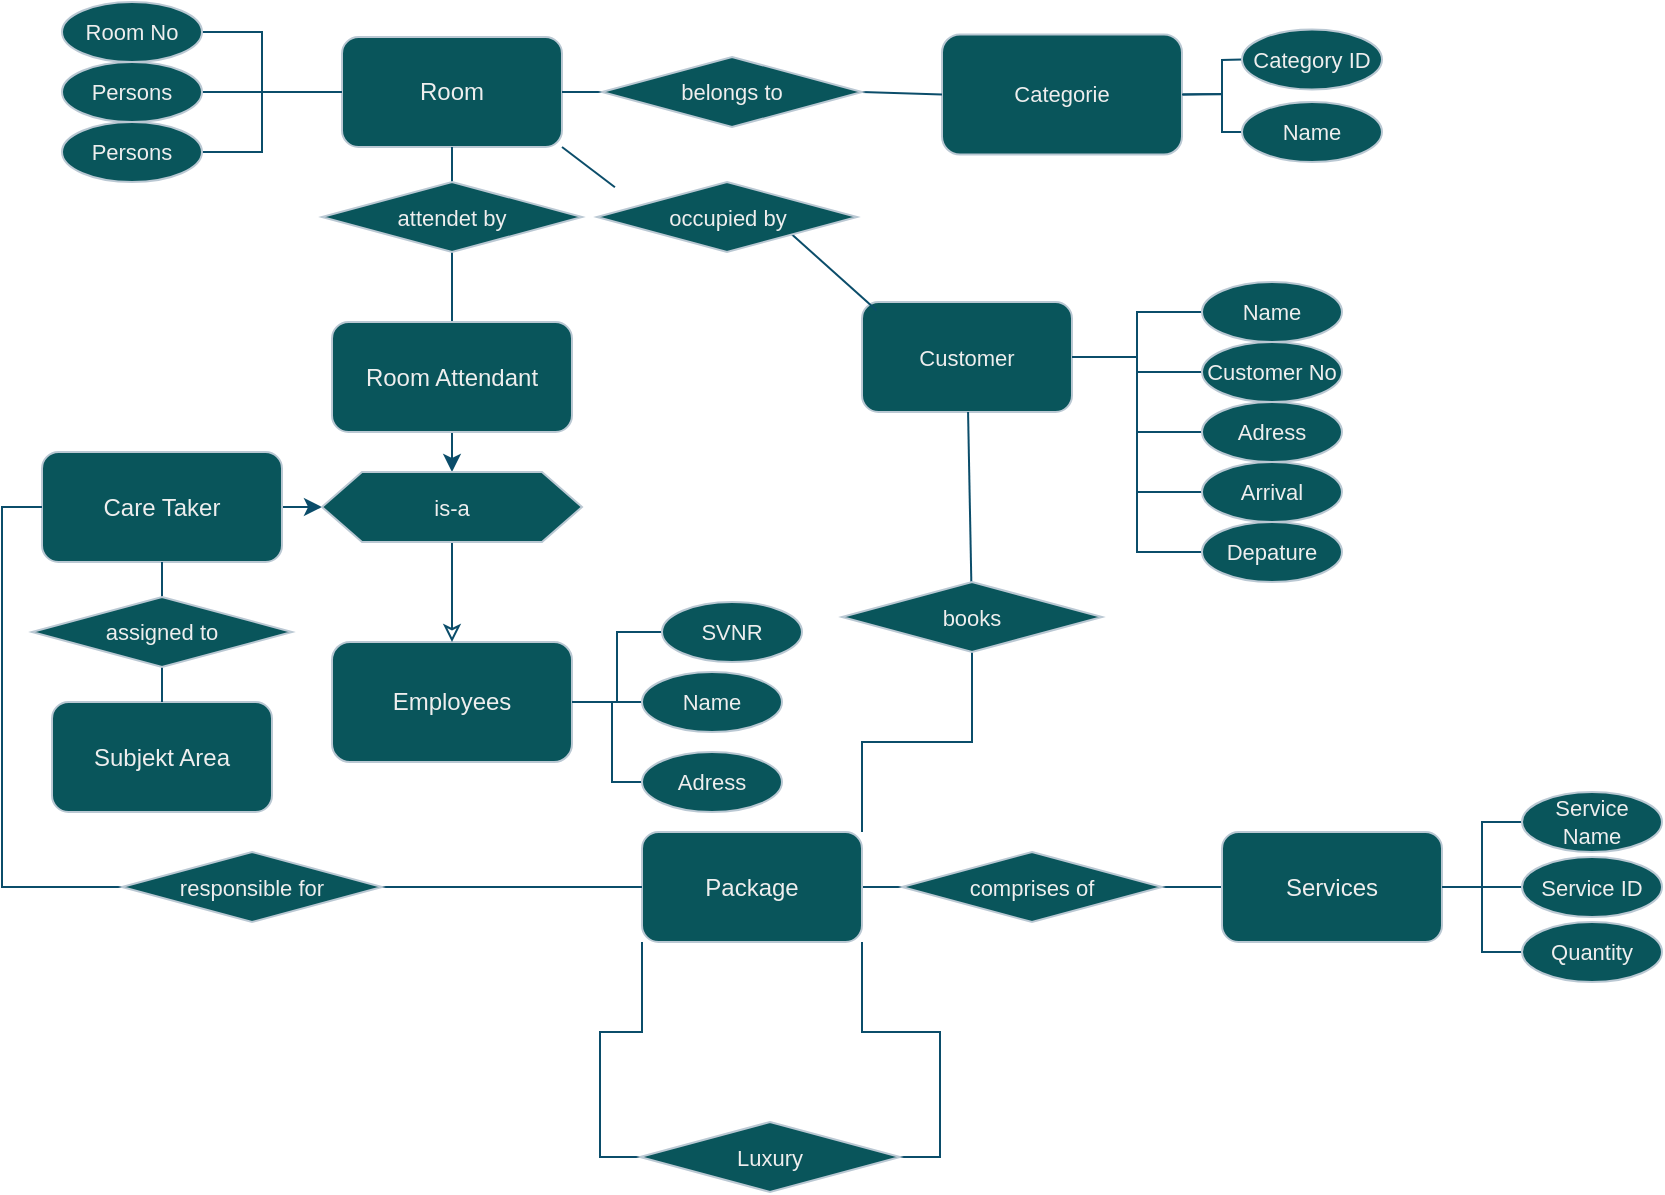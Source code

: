 <mxfile version="26.2.2">
  <diagram id="C5RBs43oDa-KdzZeNtuy" name="Page-1">
    <mxGraphModel dx="985" dy="588" grid="1" gridSize="10" guides="1" tooltips="1" connect="1" arrows="1" fold="1" page="1" pageScale="1" pageWidth="827" pageHeight="1169" math="0" shadow="0">
      <root>
        <mxCell id="WIyWlLk6GJQsqaUBKTNV-0" />
        <mxCell id="WIyWlLk6GJQsqaUBKTNV-1" parent="WIyWlLk6GJQsqaUBKTNV-0" />
        <mxCell id="YpUnebKYGkCneQpCsx4X-12" style="edgeStyle=none;shape=connector;rounded=0;orthogonalLoop=1;jettySize=auto;html=1;exitX=0;exitY=0.5;exitDx=0;exitDy=0;entryX=1;entryY=0.5;entryDx=0;entryDy=0;strokeColor=#0B4D6A;align=center;verticalAlign=middle;fontFamily=Helvetica;fontSize=11;fontColor=default;labelBackgroundColor=none;endArrow=none;" edge="1" parent="WIyWlLk6GJQsqaUBKTNV-1" source="WIyWlLk6GJQsqaUBKTNV-3" target="YpUnebKYGkCneQpCsx4X-11">
          <mxGeometry relative="1" as="geometry">
            <Array as="points">
              <mxPoint x="160" y="115" />
              <mxPoint x="160" y="145" />
            </Array>
          </mxGeometry>
        </mxCell>
        <mxCell id="YpUnebKYGkCneQpCsx4X-32" value="" style="edgeStyle=none;shape=connector;rounded=0;orthogonalLoop=1;jettySize=auto;html=1;strokeColor=#0B4D6A;align=center;verticalAlign=middle;fontFamily=Helvetica;fontSize=11;fontColor=default;labelBackgroundColor=none;endArrow=none;" edge="1" parent="WIyWlLk6GJQsqaUBKTNV-1" source="YpUnebKYGkCneQpCsx4X-33" target="YpUnebKYGkCneQpCsx4X-28">
          <mxGeometry relative="1" as="geometry" />
        </mxCell>
        <mxCell id="WIyWlLk6GJQsqaUBKTNV-3" value="Room" style="rounded=1;whiteSpace=wrap;html=1;fontSize=12;glass=0;strokeWidth=1;shadow=0;labelBackgroundColor=none;fillColor=#09555B;strokeColor=#BAC8D3;fontColor=#EEEEEE;" parent="WIyWlLk6GJQsqaUBKTNV-1" vertex="1">
          <mxGeometry x="200" y="87.5" width="110" height="55" as="geometry" />
        </mxCell>
        <mxCell id="YpUnebKYGkCneQpCsx4X-30" style="edgeStyle=none;shape=connector;rounded=0;orthogonalLoop=1;jettySize=auto;html=1;exitX=0.5;exitY=0;exitDx=0;exitDy=0;entryX=0.5;entryY=1;entryDx=0;entryDy=0;strokeColor=#0B4D6A;align=center;verticalAlign=middle;fontFamily=Helvetica;fontSize=11;fontColor=default;labelBackgroundColor=none;endArrow=none;endFill=1;startArrow=classic;startFill=1;" edge="1" parent="WIyWlLk6GJQsqaUBKTNV-1" source="YpUnebKYGkCneQpCsx4X-36" target="YpUnebKYGkCneQpCsx4X-28">
          <mxGeometry relative="1" as="geometry" />
        </mxCell>
        <mxCell id="YpUnebKYGkCneQpCsx4X-51" value="" style="edgeStyle=orthogonalEdgeStyle;shape=connector;rounded=0;orthogonalLoop=1;jettySize=auto;html=1;strokeColor=#0B4D6A;align=center;verticalAlign=middle;fontFamily=Helvetica;fontSize=11;fontColor=default;labelBackgroundColor=default;startFill=0;endArrow=none;" edge="1" parent="WIyWlLk6GJQsqaUBKTNV-1" source="WIyWlLk6GJQsqaUBKTNV-7" target="YpUnebKYGkCneQpCsx4X-50">
          <mxGeometry relative="1" as="geometry" />
        </mxCell>
        <mxCell id="WIyWlLk6GJQsqaUBKTNV-7" value="Employees" style="rounded=1;whiteSpace=wrap;html=1;fontSize=12;glass=0;strokeWidth=1;shadow=0;labelBackgroundColor=none;fillColor=#09555B;strokeColor=#BAC8D3;fontColor=#EEEEEE;" parent="WIyWlLk6GJQsqaUBKTNV-1" vertex="1">
          <mxGeometry x="195" y="390" width="120" height="60" as="geometry" />
        </mxCell>
        <mxCell id="YpUnebKYGkCneQpCsx4X-59" value="" style="edgeStyle=orthogonalEdgeStyle;shape=connector;rounded=0;orthogonalLoop=1;jettySize=auto;html=1;strokeColor=#0B4D6A;align=center;verticalAlign=middle;fontFamily=Helvetica;fontSize=11;fontColor=default;labelBackgroundColor=default;startFill=0;endArrow=none;" edge="1" parent="WIyWlLk6GJQsqaUBKTNV-1" source="YpUnebKYGkCneQpCsx4X-3" target="YpUnebKYGkCneQpCsx4X-56">
          <mxGeometry relative="1" as="geometry" />
        </mxCell>
        <mxCell id="YpUnebKYGkCneQpCsx4X-3" value="Customer" style="rounded=1;whiteSpace=wrap;html=1;fontFamily=Helvetica;fontSize=11;fontColor=#EEEEEE;labelBackgroundColor=none;fillColor=#09555B;strokeColor=#BAC8D3;" vertex="1" parent="WIyWlLk6GJQsqaUBKTNV-1">
          <mxGeometry x="460" y="220" width="105" height="55" as="geometry" />
        </mxCell>
        <mxCell id="YpUnebKYGkCneQpCsx4X-43" value="" style="edgeStyle=none;shape=connector;rounded=0;orthogonalLoop=1;jettySize=auto;html=1;strokeColor=#0B4D6A;align=center;verticalAlign=middle;fontFamily=Helvetica;fontSize=11;fontColor=default;labelBackgroundColor=none;endArrow=none;" edge="1" parent="WIyWlLk6GJQsqaUBKTNV-1" source="YpUnebKYGkCneQpCsx4X-44" target="YpUnebKYGkCneQpCsx4X-3">
          <mxGeometry relative="1" as="geometry" />
        </mxCell>
        <mxCell id="YpUnebKYGkCneQpCsx4X-47" style="edgeStyle=orthogonalEdgeStyle;rounded=0;orthogonalLoop=1;jettySize=auto;html=1;exitX=0;exitY=1;exitDx=0;exitDy=0;entryX=0;entryY=0.5;entryDx=0;entryDy=0;strokeColor=#0B4D6A;endArrow=none;startFill=0;" edge="1" parent="WIyWlLk6GJQsqaUBKTNV-1" source="YpUnebKYGkCneQpCsx4X-6" target="YpUnebKYGkCneQpCsx4X-46">
          <mxGeometry relative="1" as="geometry" />
        </mxCell>
        <mxCell id="YpUnebKYGkCneQpCsx4X-66" value="" style="edgeStyle=orthogonalEdgeStyle;shape=connector;rounded=0;orthogonalLoop=1;jettySize=auto;html=1;strokeColor=#0B4D6A;align=center;verticalAlign=middle;fontFamily=Helvetica;fontSize=11;fontColor=default;labelBackgroundColor=default;startFill=0;endArrow=none;" edge="1" parent="WIyWlLk6GJQsqaUBKTNV-1" source="YpUnebKYGkCneQpCsx4X-6" target="YpUnebKYGkCneQpCsx4X-65">
          <mxGeometry relative="1" as="geometry" />
        </mxCell>
        <mxCell id="YpUnebKYGkCneQpCsx4X-6" value="Package" style="rounded=1;whiteSpace=wrap;html=1;fontSize=12;glass=0;strokeWidth=1;shadow=0;labelBackgroundColor=none;fillColor=#09555B;strokeColor=#BAC8D3;fontColor=#EEEEEE;" vertex="1" parent="WIyWlLk6GJQsqaUBKTNV-1">
          <mxGeometry x="350" y="485" width="110" height="55" as="geometry" />
        </mxCell>
        <mxCell id="YpUnebKYGkCneQpCsx4X-8" style="edgeStyle=none;shape=connector;rounded=0;orthogonalLoop=1;jettySize=auto;html=1;exitX=1;exitY=0.5;exitDx=0;exitDy=0;entryX=0;entryY=0.5;entryDx=0;entryDy=0;strokeColor=#0B4D6A;align=center;verticalAlign=middle;fontFamily=Helvetica;fontSize=11;fontColor=default;labelBackgroundColor=none;endArrow=none;" edge="1" parent="WIyWlLk6GJQsqaUBKTNV-1" source="YpUnebKYGkCneQpCsx4X-7" target="WIyWlLk6GJQsqaUBKTNV-3">
          <mxGeometry relative="1" as="geometry">
            <Array as="points">
              <mxPoint x="160" y="85" />
              <mxPoint x="160" y="115" />
            </Array>
          </mxGeometry>
        </mxCell>
        <mxCell id="YpUnebKYGkCneQpCsx4X-7" value="Room No" style="ellipse;whiteSpace=wrap;html=1;fontFamily=Helvetica;fontSize=11;fontColor=#EEEEEE;labelBackgroundColor=none;fillColor=#09555B;strokeColor=#BAC8D3;" vertex="1" parent="WIyWlLk6GJQsqaUBKTNV-1">
          <mxGeometry x="60" y="70" width="70" height="30" as="geometry" />
        </mxCell>
        <mxCell id="YpUnebKYGkCneQpCsx4X-10" style="edgeStyle=none;shape=connector;rounded=0;orthogonalLoop=1;jettySize=auto;html=1;exitX=1;exitY=0.5;exitDx=0;exitDy=0;entryX=0;entryY=0.5;entryDx=0;entryDy=0;strokeColor=#0B4D6A;align=center;verticalAlign=middle;fontFamily=Helvetica;fontSize=11;fontColor=default;labelBackgroundColor=none;endArrow=none;" edge="1" parent="WIyWlLk6GJQsqaUBKTNV-1" source="YpUnebKYGkCneQpCsx4X-9" target="WIyWlLk6GJQsqaUBKTNV-3">
          <mxGeometry relative="1" as="geometry" />
        </mxCell>
        <mxCell id="YpUnebKYGkCneQpCsx4X-9" value="Persons" style="ellipse;whiteSpace=wrap;html=1;fontFamily=Helvetica;fontSize=11;fontColor=#EEEEEE;labelBackgroundColor=none;fillColor=#09555B;strokeColor=#BAC8D3;" vertex="1" parent="WIyWlLk6GJQsqaUBKTNV-1">
          <mxGeometry x="60" y="100" width="70" height="30" as="geometry" />
        </mxCell>
        <mxCell id="YpUnebKYGkCneQpCsx4X-11" value="Persons" style="ellipse;whiteSpace=wrap;html=1;fontFamily=Helvetica;fontSize=11;fontColor=#EEEEEE;labelBackgroundColor=none;fillColor=#09555B;strokeColor=#BAC8D3;" vertex="1" parent="WIyWlLk6GJQsqaUBKTNV-1">
          <mxGeometry x="60" y="130" width="70" height="30" as="geometry" />
        </mxCell>
        <mxCell id="YpUnebKYGkCneQpCsx4X-19" style="edgeStyle=none;shape=connector;rounded=0;orthogonalLoop=1;jettySize=auto;html=1;entryX=0;entryY=0.5;entryDx=0;entryDy=0;strokeColor=#0B4D6A;align=center;verticalAlign=middle;fontFamily=Helvetica;fontSize=11;fontColor=default;labelBackgroundColor=none;endArrow=none;exitX=1;exitY=0.5;exitDx=0;exitDy=0;" edge="1" parent="WIyWlLk6GJQsqaUBKTNV-1" source="YpUnebKYGkCneQpCsx4X-15" target="YpUnebKYGkCneQpCsx4X-16">
          <mxGeometry relative="1" as="geometry">
            <mxPoint x="530" y="121.25" as="sourcePoint" />
            <Array as="points">
              <mxPoint x="640" y="116" />
              <mxPoint x="640" y="99" />
            </Array>
          </mxGeometry>
        </mxCell>
        <mxCell id="YpUnebKYGkCneQpCsx4X-15" value="Categorie" style="rounded=1;whiteSpace=wrap;html=1;fontFamily=Helvetica;fontSize=11;fontColor=#EEEEEE;labelBackgroundColor=none;fillColor=#09555B;strokeColor=#BAC8D3;" vertex="1" parent="WIyWlLk6GJQsqaUBKTNV-1">
          <mxGeometry x="500" y="86.25" width="120" height="60" as="geometry" />
        </mxCell>
        <mxCell id="YpUnebKYGkCneQpCsx4X-16" value="Category ID" style="ellipse;whiteSpace=wrap;html=1;fontFamily=Helvetica;fontSize=11;fontColor=#EEEEEE;labelBackgroundColor=none;fillColor=#09555B;strokeColor=#BAC8D3;" vertex="1" parent="WIyWlLk6GJQsqaUBKTNV-1">
          <mxGeometry x="650" y="83.75" width="70" height="30" as="geometry" />
        </mxCell>
        <mxCell id="YpUnebKYGkCneQpCsx4X-20" style="edgeStyle=none;shape=connector;rounded=0;orthogonalLoop=1;jettySize=auto;html=1;exitX=0;exitY=0.5;exitDx=0;exitDy=0;entryX=1;entryY=0.5;entryDx=0;entryDy=0;strokeColor=#0B4D6A;align=center;verticalAlign=middle;fontFamily=Helvetica;fontSize=11;fontColor=default;labelBackgroundColor=none;endArrow=none;" edge="1" parent="WIyWlLk6GJQsqaUBKTNV-1" source="YpUnebKYGkCneQpCsx4X-17" target="YpUnebKYGkCneQpCsx4X-15">
          <mxGeometry relative="1" as="geometry">
            <Array as="points">
              <mxPoint x="640" y="135" />
              <mxPoint x="640" y="116" />
            </Array>
          </mxGeometry>
        </mxCell>
        <mxCell id="YpUnebKYGkCneQpCsx4X-17" value="Name" style="ellipse;whiteSpace=wrap;html=1;fontFamily=Helvetica;fontSize=11;fontColor=#EEEEEE;labelBackgroundColor=none;fillColor=#09555B;strokeColor=#BAC8D3;" vertex="1" parent="WIyWlLk6GJQsqaUBKTNV-1">
          <mxGeometry x="650" y="120" width="70" height="30" as="geometry" />
        </mxCell>
        <mxCell id="YpUnebKYGkCneQpCsx4X-22" style="edgeStyle=none;shape=connector;rounded=0;orthogonalLoop=1;jettySize=auto;html=1;exitX=0;exitY=0.5;exitDx=0;exitDy=0;entryX=1;entryY=0.5;entryDx=0;entryDy=0;strokeColor=#0B4D6A;align=center;verticalAlign=middle;fontFamily=Helvetica;fontSize=11;fontColor=default;labelBackgroundColor=none;endArrow=none;" edge="1" parent="WIyWlLk6GJQsqaUBKTNV-1" source="YpUnebKYGkCneQpCsx4X-21" target="WIyWlLk6GJQsqaUBKTNV-3">
          <mxGeometry relative="1" as="geometry" />
        </mxCell>
        <mxCell id="YpUnebKYGkCneQpCsx4X-23" style="edgeStyle=none;shape=connector;rounded=0;orthogonalLoop=1;jettySize=auto;html=1;exitX=1;exitY=0.5;exitDx=0;exitDy=0;entryX=0;entryY=0.5;entryDx=0;entryDy=0;strokeColor=#0B4D6A;align=center;verticalAlign=middle;fontFamily=Helvetica;fontSize=11;fontColor=default;labelBackgroundColor=none;endArrow=none;" edge="1" parent="WIyWlLk6GJQsqaUBKTNV-1" source="YpUnebKYGkCneQpCsx4X-21" target="YpUnebKYGkCneQpCsx4X-15">
          <mxGeometry relative="1" as="geometry" />
        </mxCell>
        <mxCell id="YpUnebKYGkCneQpCsx4X-21" value="belongs to" style="rhombus;whiteSpace=wrap;html=1;fontFamily=Helvetica;fontSize=11;fontColor=#EEEEEE;labelBackgroundColor=none;fillColor=#09555B;strokeColor=#BAC8D3;" vertex="1" parent="WIyWlLk6GJQsqaUBKTNV-1">
          <mxGeometry x="330" y="97.5" width="130" height="35" as="geometry" />
        </mxCell>
        <mxCell id="YpUnebKYGkCneQpCsx4X-53" value="" style="edgeStyle=orthogonalEdgeStyle;shape=connector;rounded=0;orthogonalLoop=1;jettySize=auto;html=1;strokeColor=#0B4D6A;align=center;verticalAlign=middle;fontFamily=Helvetica;fontSize=11;fontColor=default;labelBackgroundColor=default;startFill=0;endArrow=none;" edge="1" parent="WIyWlLk6GJQsqaUBKTNV-1" source="YpUnebKYGkCneQpCsx4X-24" target="WIyWlLk6GJQsqaUBKTNV-7">
          <mxGeometry relative="1" as="geometry" />
        </mxCell>
        <mxCell id="YpUnebKYGkCneQpCsx4X-24" value="SVNR" style="ellipse;whiteSpace=wrap;html=1;fontFamily=Helvetica;fontSize=11;fontColor=#EEEEEE;labelBackgroundColor=none;fillColor=#09555B;strokeColor=#BAC8D3;" vertex="1" parent="WIyWlLk6GJQsqaUBKTNV-1">
          <mxGeometry x="360" y="370" width="70" height="30" as="geometry" />
        </mxCell>
        <mxCell id="YpUnebKYGkCneQpCsx4X-27" value="Subjekt Area" style="rounded=1;whiteSpace=wrap;html=1;fontSize=12;glass=0;strokeWidth=1;shadow=0;labelBackgroundColor=none;fillColor=#09555B;strokeColor=#BAC8D3;fontColor=#EEEEEE;" vertex="1" parent="WIyWlLk6GJQsqaUBKTNV-1">
          <mxGeometry x="55" y="420" width="110" height="55" as="geometry" />
        </mxCell>
        <mxCell id="YpUnebKYGkCneQpCsx4X-28" value="Room Attendant" style="rounded=1;whiteSpace=wrap;html=1;fontSize=12;glass=0;strokeWidth=1;shadow=0;labelBackgroundColor=none;fillColor=#09555B;strokeColor=#BAC8D3;fontColor=#EEEEEE;" vertex="1" parent="WIyWlLk6GJQsqaUBKTNV-1">
          <mxGeometry x="195" y="230" width="120" height="55" as="geometry" />
        </mxCell>
        <mxCell id="YpUnebKYGkCneQpCsx4X-31" value="" style="edgeStyle=none;shape=connector;rounded=0;orthogonalLoop=1;jettySize=auto;html=1;strokeColor=#0B4D6A;align=center;verticalAlign=middle;fontFamily=Helvetica;fontSize=11;fontColor=default;labelBackgroundColor=none;endArrow=classic;entryX=0;entryY=0.5;entryDx=0;entryDy=0;endFill=1;" edge="1" parent="WIyWlLk6GJQsqaUBKTNV-1" source="YpUnebKYGkCneQpCsx4X-29" target="YpUnebKYGkCneQpCsx4X-36">
          <mxGeometry relative="1" as="geometry" />
        </mxCell>
        <mxCell id="YpUnebKYGkCneQpCsx4X-35" style="edgeStyle=none;shape=connector;rounded=0;orthogonalLoop=1;jettySize=auto;html=1;exitX=0.5;exitY=1;exitDx=0;exitDy=0;entryX=0.5;entryY=0;entryDx=0;entryDy=0;strokeColor=#0B4D6A;align=center;verticalAlign=middle;fontFamily=Helvetica;fontSize=11;fontColor=default;labelBackgroundColor=none;endArrow=none;" edge="1" parent="WIyWlLk6GJQsqaUBKTNV-1" source="YpUnebKYGkCneQpCsx4X-38" target="YpUnebKYGkCneQpCsx4X-27">
          <mxGeometry relative="1" as="geometry" />
        </mxCell>
        <mxCell id="YpUnebKYGkCneQpCsx4X-67" style="edgeStyle=orthogonalEdgeStyle;shape=connector;rounded=0;orthogonalLoop=1;jettySize=auto;html=1;exitX=1;exitY=0.5;exitDx=0;exitDy=0;entryX=0;entryY=0.5;entryDx=0;entryDy=0;strokeColor=#0B4D6A;align=center;verticalAlign=middle;fontFamily=Helvetica;fontSize=11;fontColor=default;labelBackgroundColor=default;startFill=0;endArrow=none;" edge="1" parent="WIyWlLk6GJQsqaUBKTNV-1" source="YpUnebKYGkCneQpCsx4X-68" target="YpUnebKYGkCneQpCsx4X-6">
          <mxGeometry relative="1" as="geometry" />
        </mxCell>
        <mxCell id="YpUnebKYGkCneQpCsx4X-29" value="Care Taker" style="rounded=1;whiteSpace=wrap;html=1;fontSize=12;glass=0;strokeWidth=1;shadow=0;labelBackgroundColor=none;fillColor=#09555B;strokeColor=#BAC8D3;fontColor=#EEEEEE;" vertex="1" parent="WIyWlLk6GJQsqaUBKTNV-1">
          <mxGeometry x="50" y="295" width="120" height="55" as="geometry" />
        </mxCell>
        <mxCell id="YpUnebKYGkCneQpCsx4X-34" value="" style="edgeStyle=none;shape=connector;rounded=0;orthogonalLoop=1;jettySize=auto;html=1;strokeColor=#0B4D6A;align=center;verticalAlign=middle;fontFamily=Helvetica;fontSize=11;fontColor=default;labelBackgroundColor=none;endArrow=none;" edge="1" parent="WIyWlLk6GJQsqaUBKTNV-1" source="WIyWlLk6GJQsqaUBKTNV-3" target="YpUnebKYGkCneQpCsx4X-33">
          <mxGeometry relative="1" as="geometry">
            <mxPoint x="246" y="142" as="sourcePoint" />
            <mxPoint x="219" y="220" as="targetPoint" />
          </mxGeometry>
        </mxCell>
        <mxCell id="YpUnebKYGkCneQpCsx4X-33" value="attendet by" style="rhombus;whiteSpace=wrap;html=1;fontFamily=Helvetica;fontSize=11;fontColor=#EEEEEE;labelBackgroundColor=none;fillColor=#09555B;strokeColor=#BAC8D3;" vertex="1" parent="WIyWlLk6GJQsqaUBKTNV-1">
          <mxGeometry x="190" y="160" width="130" height="35" as="geometry" />
        </mxCell>
        <mxCell id="YpUnebKYGkCneQpCsx4X-37" value="" style="edgeStyle=none;shape=connector;rounded=0;orthogonalLoop=1;jettySize=auto;html=1;exitX=0.5;exitY=0;exitDx=0;exitDy=0;entryX=0.5;entryY=1;entryDx=0;entryDy=0;strokeColor=#0B4D6A;align=center;verticalAlign=middle;fontFamily=Helvetica;fontSize=11;fontColor=default;labelBackgroundColor=none;endArrow=none;endFill=1;startArrow=classic;startFill=0;" edge="1" parent="WIyWlLk6GJQsqaUBKTNV-1" source="WIyWlLk6GJQsqaUBKTNV-7" target="YpUnebKYGkCneQpCsx4X-36">
          <mxGeometry relative="1" as="geometry">
            <mxPoint x="260" y="340" as="sourcePoint" />
            <mxPoint x="255" y="230" as="targetPoint" />
          </mxGeometry>
        </mxCell>
        <mxCell id="YpUnebKYGkCneQpCsx4X-36" value="is-a" style="whiteSpace=wrap;html=1;fontFamily=Helvetica;fontSize=11;fontColor=#EEEEEE;labelBackgroundColor=none;fillColor=#09555B;strokeColor=#BAC8D3;shape=hexagon;perimeter=hexagonPerimeter2;fixedSize=1;" vertex="1" parent="WIyWlLk6GJQsqaUBKTNV-1">
          <mxGeometry x="190" y="305" width="130" height="35" as="geometry" />
        </mxCell>
        <mxCell id="YpUnebKYGkCneQpCsx4X-39" value="" style="edgeStyle=none;shape=connector;rounded=0;orthogonalLoop=1;jettySize=auto;html=1;exitX=0.5;exitY=1;exitDx=0;exitDy=0;entryX=0.5;entryY=0;entryDx=0;entryDy=0;strokeColor=#0B4D6A;align=center;verticalAlign=middle;fontFamily=Helvetica;fontSize=11;fontColor=default;labelBackgroundColor=none;endArrow=none;" edge="1" parent="WIyWlLk6GJQsqaUBKTNV-1" source="YpUnebKYGkCneQpCsx4X-29" target="YpUnebKYGkCneQpCsx4X-38">
          <mxGeometry relative="1" as="geometry">
            <mxPoint x="413" y="350" as="sourcePoint" />
            <mxPoint x="418" y="420" as="targetPoint" />
          </mxGeometry>
        </mxCell>
        <mxCell id="YpUnebKYGkCneQpCsx4X-38" value="assigned to" style="rhombus;whiteSpace=wrap;html=1;fontFamily=Helvetica;fontSize=11;fontColor=#EEEEEE;labelBackgroundColor=none;fillColor=#09555B;strokeColor=#BAC8D3;" vertex="1" parent="WIyWlLk6GJQsqaUBKTNV-1">
          <mxGeometry x="45" y="367.5" width="130" height="35" as="geometry" />
        </mxCell>
        <mxCell id="YpUnebKYGkCneQpCsx4X-40" style="edgeStyle=none;shape=connector;rounded=0;orthogonalLoop=1;jettySize=auto;html=1;exitX=1;exitY=1;exitDx=0;exitDy=0;entryX=0.069;entryY=0.076;entryDx=0;entryDy=0;entryPerimeter=0;strokeColor=#0B4D6A;align=center;verticalAlign=middle;fontFamily=Helvetica;fontSize=11;fontColor=default;labelBackgroundColor=none;endArrow=none;" edge="1" parent="WIyWlLk6GJQsqaUBKTNV-1" source="YpUnebKYGkCneQpCsx4X-41" target="YpUnebKYGkCneQpCsx4X-3">
          <mxGeometry relative="1" as="geometry" />
        </mxCell>
        <mxCell id="YpUnebKYGkCneQpCsx4X-42" value="" style="edgeStyle=none;shape=connector;rounded=0;orthogonalLoop=1;jettySize=auto;html=1;exitX=1;exitY=1;exitDx=0;exitDy=0;entryX=0.069;entryY=0.076;entryDx=0;entryDy=0;entryPerimeter=0;strokeColor=#0B4D6A;align=center;verticalAlign=middle;fontFamily=Helvetica;fontSize=11;fontColor=default;labelBackgroundColor=none;endArrow=none;" edge="1" parent="WIyWlLk6GJQsqaUBKTNV-1" source="WIyWlLk6GJQsqaUBKTNV-3" target="YpUnebKYGkCneQpCsx4X-41">
          <mxGeometry relative="1" as="geometry">
            <mxPoint x="310" y="142" as="sourcePoint" />
            <mxPoint x="420" y="234" as="targetPoint" />
          </mxGeometry>
        </mxCell>
        <mxCell id="YpUnebKYGkCneQpCsx4X-41" value="occupied by" style="rhombus;whiteSpace=wrap;html=1;fontFamily=Helvetica;fontSize=11;fontColor=#EEEEEE;labelBackgroundColor=none;fillColor=#09555B;strokeColor=#BAC8D3;" vertex="1" parent="WIyWlLk6GJQsqaUBKTNV-1">
          <mxGeometry x="327.5" y="160" width="130" height="35" as="geometry" />
        </mxCell>
        <mxCell id="YpUnebKYGkCneQpCsx4X-63" style="edgeStyle=orthogonalEdgeStyle;shape=connector;rounded=0;orthogonalLoop=1;jettySize=auto;html=1;exitX=0;exitY=0.5;exitDx=0;exitDy=0;entryX=1;entryY=0.5;entryDx=0;entryDy=0;strokeColor=#0B4D6A;align=center;verticalAlign=middle;fontFamily=Helvetica;fontSize=11;fontColor=default;labelBackgroundColor=default;startFill=0;endArrow=none;" edge="1" parent="WIyWlLk6GJQsqaUBKTNV-1" source="YpUnebKYGkCneQpCsx4X-57" target="YpUnebKYGkCneQpCsx4X-3">
          <mxGeometry relative="1" as="geometry" />
        </mxCell>
        <mxCell id="YpUnebKYGkCneQpCsx4X-77" style="edgeStyle=orthogonalEdgeStyle;shape=connector;rounded=0;orthogonalLoop=1;jettySize=auto;html=1;exitX=0.5;exitY=1;exitDx=0;exitDy=0;entryX=1;entryY=0;entryDx=0;entryDy=0;strokeColor=#0B4D6A;align=center;verticalAlign=middle;fontFamily=Helvetica;fontSize=11;fontColor=default;labelBackgroundColor=default;startFill=0;endArrow=none;" edge="1" parent="WIyWlLk6GJQsqaUBKTNV-1" source="YpUnebKYGkCneQpCsx4X-44" target="YpUnebKYGkCneQpCsx4X-6">
          <mxGeometry relative="1" as="geometry" />
        </mxCell>
        <mxCell id="YpUnebKYGkCneQpCsx4X-44" value="books" style="rhombus;whiteSpace=wrap;html=1;fontFamily=Helvetica;fontSize=11;fontColor=#EEEEEE;labelBackgroundColor=none;fillColor=#09555B;strokeColor=#BAC8D3;" vertex="1" parent="WIyWlLk6GJQsqaUBKTNV-1">
          <mxGeometry x="450" y="360" width="130" height="35" as="geometry" />
        </mxCell>
        <mxCell id="YpUnebKYGkCneQpCsx4X-48" style="edgeStyle=orthogonalEdgeStyle;shape=connector;rounded=0;orthogonalLoop=1;jettySize=auto;html=1;exitX=1;exitY=0.5;exitDx=0;exitDy=0;entryX=1;entryY=1;entryDx=0;entryDy=0;strokeColor=#0B4D6A;align=center;verticalAlign=middle;fontFamily=Helvetica;fontSize=11;fontColor=default;labelBackgroundColor=default;startFill=0;endArrow=none;" edge="1" parent="WIyWlLk6GJQsqaUBKTNV-1" source="YpUnebKYGkCneQpCsx4X-46" target="YpUnebKYGkCneQpCsx4X-6">
          <mxGeometry relative="1" as="geometry" />
        </mxCell>
        <mxCell id="YpUnebKYGkCneQpCsx4X-46" value="Luxury" style="rhombus;whiteSpace=wrap;html=1;fontFamily=Helvetica;fontSize=11;fontColor=#EEEEEE;labelBackgroundColor=none;fillColor=#09555B;strokeColor=#BAC8D3;" vertex="1" parent="WIyWlLk6GJQsqaUBKTNV-1">
          <mxGeometry x="349" y="630" width="130" height="35" as="geometry" />
        </mxCell>
        <mxCell id="YpUnebKYGkCneQpCsx4X-52" style="edgeStyle=orthogonalEdgeStyle;shape=connector;rounded=0;orthogonalLoop=1;jettySize=auto;html=1;exitX=0;exitY=0.5;exitDx=0;exitDy=0;entryX=1;entryY=0.5;entryDx=0;entryDy=0;strokeColor=#0B4D6A;align=center;verticalAlign=middle;fontFamily=Helvetica;fontSize=11;fontColor=default;labelBackgroundColor=default;startFill=0;endArrow=none;" edge="1" parent="WIyWlLk6GJQsqaUBKTNV-1" source="YpUnebKYGkCneQpCsx4X-49" target="WIyWlLk6GJQsqaUBKTNV-7">
          <mxGeometry relative="1" as="geometry" />
        </mxCell>
        <mxCell id="YpUnebKYGkCneQpCsx4X-49" value="Name" style="ellipse;whiteSpace=wrap;html=1;fontFamily=Helvetica;fontSize=11;fontColor=#EEEEEE;labelBackgroundColor=none;fillColor=#09555B;strokeColor=#BAC8D3;" vertex="1" parent="WIyWlLk6GJQsqaUBKTNV-1">
          <mxGeometry x="350" y="405" width="70" height="30" as="geometry" />
        </mxCell>
        <mxCell id="YpUnebKYGkCneQpCsx4X-50" value="Adress" style="ellipse;whiteSpace=wrap;html=1;fontFamily=Helvetica;fontSize=11;fontColor=#EEEEEE;labelBackgroundColor=none;fillColor=#09555B;strokeColor=#BAC8D3;" vertex="1" parent="WIyWlLk6GJQsqaUBKTNV-1">
          <mxGeometry x="350" y="445" width="70" height="30" as="geometry" />
        </mxCell>
        <mxCell id="YpUnebKYGkCneQpCsx4X-60" value="" style="edgeStyle=orthogonalEdgeStyle;shape=connector;rounded=0;orthogonalLoop=1;jettySize=auto;html=1;strokeColor=#0B4D6A;align=center;verticalAlign=middle;fontFamily=Helvetica;fontSize=11;fontColor=default;labelBackgroundColor=default;startFill=0;endArrow=none;" edge="1" parent="WIyWlLk6GJQsqaUBKTNV-1" source="YpUnebKYGkCneQpCsx4X-54" target="YpUnebKYGkCneQpCsx4X-3">
          <mxGeometry relative="1" as="geometry" />
        </mxCell>
        <mxCell id="YpUnebKYGkCneQpCsx4X-54" value="Name" style="ellipse;whiteSpace=wrap;html=1;fontFamily=Helvetica;fontSize=11;fontColor=#EEEEEE;labelBackgroundColor=none;fillColor=#09555B;strokeColor=#BAC8D3;" vertex="1" parent="WIyWlLk6GJQsqaUBKTNV-1">
          <mxGeometry x="630" y="210" width="70" height="30" as="geometry" />
        </mxCell>
        <mxCell id="YpUnebKYGkCneQpCsx4X-61" value="" style="edgeStyle=orthogonalEdgeStyle;shape=connector;rounded=0;orthogonalLoop=1;jettySize=auto;html=1;strokeColor=#0B4D6A;align=center;verticalAlign=middle;fontFamily=Helvetica;fontSize=11;fontColor=default;labelBackgroundColor=default;startFill=0;endArrow=none;" edge="1" parent="WIyWlLk6GJQsqaUBKTNV-1" source="YpUnebKYGkCneQpCsx4X-55" target="YpUnebKYGkCneQpCsx4X-3">
          <mxGeometry relative="1" as="geometry" />
        </mxCell>
        <mxCell id="YpUnebKYGkCneQpCsx4X-55" value="Customer No" style="ellipse;whiteSpace=wrap;html=1;fontFamily=Helvetica;fontSize=11;fontColor=#EEEEEE;labelBackgroundColor=none;fillColor=#09555B;strokeColor=#BAC8D3;" vertex="1" parent="WIyWlLk6GJQsqaUBKTNV-1">
          <mxGeometry x="630" y="240" width="70" height="30" as="geometry" />
        </mxCell>
        <mxCell id="YpUnebKYGkCneQpCsx4X-56" value="Adress" style="ellipse;whiteSpace=wrap;html=1;fontFamily=Helvetica;fontSize=11;fontColor=#EEEEEE;labelBackgroundColor=none;fillColor=#09555B;strokeColor=#BAC8D3;" vertex="1" parent="WIyWlLk6GJQsqaUBKTNV-1">
          <mxGeometry x="630" y="270" width="70" height="30" as="geometry" />
        </mxCell>
        <mxCell id="YpUnebKYGkCneQpCsx4X-57" value="Arrival" style="ellipse;whiteSpace=wrap;html=1;fontFamily=Helvetica;fontSize=11;fontColor=#EEEEEE;labelBackgroundColor=none;fillColor=#09555B;strokeColor=#BAC8D3;" vertex="1" parent="WIyWlLk6GJQsqaUBKTNV-1">
          <mxGeometry x="630" y="300" width="70" height="30" as="geometry" />
        </mxCell>
        <mxCell id="YpUnebKYGkCneQpCsx4X-64" style="edgeStyle=orthogonalEdgeStyle;shape=connector;rounded=0;orthogonalLoop=1;jettySize=auto;html=1;exitX=0;exitY=0.5;exitDx=0;exitDy=0;entryX=1;entryY=0.5;entryDx=0;entryDy=0;strokeColor=#0B4D6A;align=center;verticalAlign=middle;fontFamily=Helvetica;fontSize=11;fontColor=default;labelBackgroundColor=default;startFill=0;endArrow=none;" edge="1" parent="WIyWlLk6GJQsqaUBKTNV-1" source="YpUnebKYGkCneQpCsx4X-58" target="YpUnebKYGkCneQpCsx4X-3">
          <mxGeometry relative="1" as="geometry" />
        </mxCell>
        <mxCell id="YpUnebKYGkCneQpCsx4X-58" value="Depature" style="ellipse;whiteSpace=wrap;html=1;fontFamily=Helvetica;fontSize=11;fontColor=#EEEEEE;labelBackgroundColor=none;fillColor=#09555B;strokeColor=#BAC8D3;" vertex="1" parent="WIyWlLk6GJQsqaUBKTNV-1">
          <mxGeometry x="630" y="330" width="70" height="30" as="geometry" />
        </mxCell>
        <mxCell id="YpUnebKYGkCneQpCsx4X-65" value="Services" style="rounded=1;whiteSpace=wrap;html=1;fontSize=12;glass=0;strokeWidth=1;shadow=0;labelBackgroundColor=none;fillColor=#09555B;strokeColor=#BAC8D3;fontColor=#EEEEEE;" vertex="1" parent="WIyWlLk6GJQsqaUBKTNV-1">
          <mxGeometry x="640" y="485" width="110" height="55" as="geometry" />
        </mxCell>
        <mxCell id="YpUnebKYGkCneQpCsx4X-69" value="" style="edgeStyle=orthogonalEdgeStyle;shape=connector;rounded=0;orthogonalLoop=1;jettySize=auto;html=1;exitX=0;exitY=0.5;exitDx=0;exitDy=0;entryX=0;entryY=0.5;entryDx=0;entryDy=0;strokeColor=#0B4D6A;align=center;verticalAlign=middle;fontFamily=Helvetica;fontSize=11;fontColor=default;labelBackgroundColor=default;startFill=0;endArrow=none;" edge="1" parent="WIyWlLk6GJQsqaUBKTNV-1" source="YpUnebKYGkCneQpCsx4X-29" target="YpUnebKYGkCneQpCsx4X-68">
          <mxGeometry relative="1" as="geometry">
            <mxPoint x="50" y="323" as="sourcePoint" />
            <mxPoint x="460" y="513" as="targetPoint" />
          </mxGeometry>
        </mxCell>
        <mxCell id="YpUnebKYGkCneQpCsx4X-68" value="responsible for" style="rhombus;whiteSpace=wrap;html=1;fontFamily=Helvetica;fontSize=11;fontColor=#EEEEEE;labelBackgroundColor=none;fillColor=#09555B;strokeColor=#BAC8D3;" vertex="1" parent="WIyWlLk6GJQsqaUBKTNV-1">
          <mxGeometry x="90" y="495" width="130" height="35" as="geometry" />
        </mxCell>
        <mxCell id="YpUnebKYGkCneQpCsx4X-73" value="" style="edgeStyle=orthogonalEdgeStyle;shape=connector;rounded=0;orthogonalLoop=1;jettySize=auto;html=1;strokeColor=#0B4D6A;align=center;verticalAlign=middle;fontFamily=Helvetica;fontSize=11;fontColor=default;labelBackgroundColor=default;startFill=0;endArrow=none;" edge="1" parent="WIyWlLk6GJQsqaUBKTNV-1" source="YpUnebKYGkCneQpCsx4X-70" target="YpUnebKYGkCneQpCsx4X-65">
          <mxGeometry relative="1" as="geometry" />
        </mxCell>
        <mxCell id="YpUnebKYGkCneQpCsx4X-70" value="Service Name" style="ellipse;whiteSpace=wrap;html=1;fontFamily=Helvetica;fontSize=11;fontColor=#EEEEEE;labelBackgroundColor=none;fillColor=#09555B;strokeColor=#BAC8D3;" vertex="1" parent="WIyWlLk6GJQsqaUBKTNV-1">
          <mxGeometry x="790" y="465" width="70" height="30" as="geometry" />
        </mxCell>
        <mxCell id="YpUnebKYGkCneQpCsx4X-74" value="" style="edgeStyle=orthogonalEdgeStyle;shape=connector;rounded=0;orthogonalLoop=1;jettySize=auto;html=1;strokeColor=#0B4D6A;align=center;verticalAlign=middle;fontFamily=Helvetica;fontSize=11;fontColor=default;labelBackgroundColor=default;startFill=0;endArrow=none;" edge="1" parent="WIyWlLk6GJQsqaUBKTNV-1" source="YpUnebKYGkCneQpCsx4X-71" target="YpUnebKYGkCneQpCsx4X-65">
          <mxGeometry relative="1" as="geometry" />
        </mxCell>
        <mxCell id="YpUnebKYGkCneQpCsx4X-71" value="Service ID" style="ellipse;whiteSpace=wrap;html=1;fontFamily=Helvetica;fontSize=11;fontColor=#EEEEEE;labelBackgroundColor=none;fillColor=#09555B;strokeColor=#BAC8D3;" vertex="1" parent="WIyWlLk6GJQsqaUBKTNV-1">
          <mxGeometry x="790" y="497.5" width="70" height="30" as="geometry" />
        </mxCell>
        <mxCell id="YpUnebKYGkCneQpCsx4X-75" value="" style="edgeStyle=orthogonalEdgeStyle;shape=connector;rounded=0;orthogonalLoop=1;jettySize=auto;html=1;strokeColor=#0B4D6A;align=center;verticalAlign=middle;fontFamily=Helvetica;fontSize=11;fontColor=default;labelBackgroundColor=default;startFill=0;endArrow=none;" edge="1" parent="WIyWlLk6GJQsqaUBKTNV-1" source="YpUnebKYGkCneQpCsx4X-72" target="YpUnebKYGkCneQpCsx4X-65">
          <mxGeometry relative="1" as="geometry" />
        </mxCell>
        <mxCell id="YpUnebKYGkCneQpCsx4X-72" value="Quantity" style="ellipse;whiteSpace=wrap;html=1;fontFamily=Helvetica;fontSize=11;fontColor=#EEEEEE;labelBackgroundColor=none;fillColor=#09555B;strokeColor=#BAC8D3;" vertex="1" parent="WIyWlLk6GJQsqaUBKTNV-1">
          <mxGeometry x="790" y="530" width="70" height="30" as="geometry" />
        </mxCell>
        <mxCell id="YpUnebKYGkCneQpCsx4X-76" value="comprises of" style="rhombus;whiteSpace=wrap;html=1;fontFamily=Helvetica;fontSize=11;fontColor=#EEEEEE;labelBackgroundColor=none;fillColor=#09555B;strokeColor=#BAC8D3;" vertex="1" parent="WIyWlLk6GJQsqaUBKTNV-1">
          <mxGeometry x="480" y="495" width="130" height="35" as="geometry" />
        </mxCell>
      </root>
    </mxGraphModel>
  </diagram>
</mxfile>
